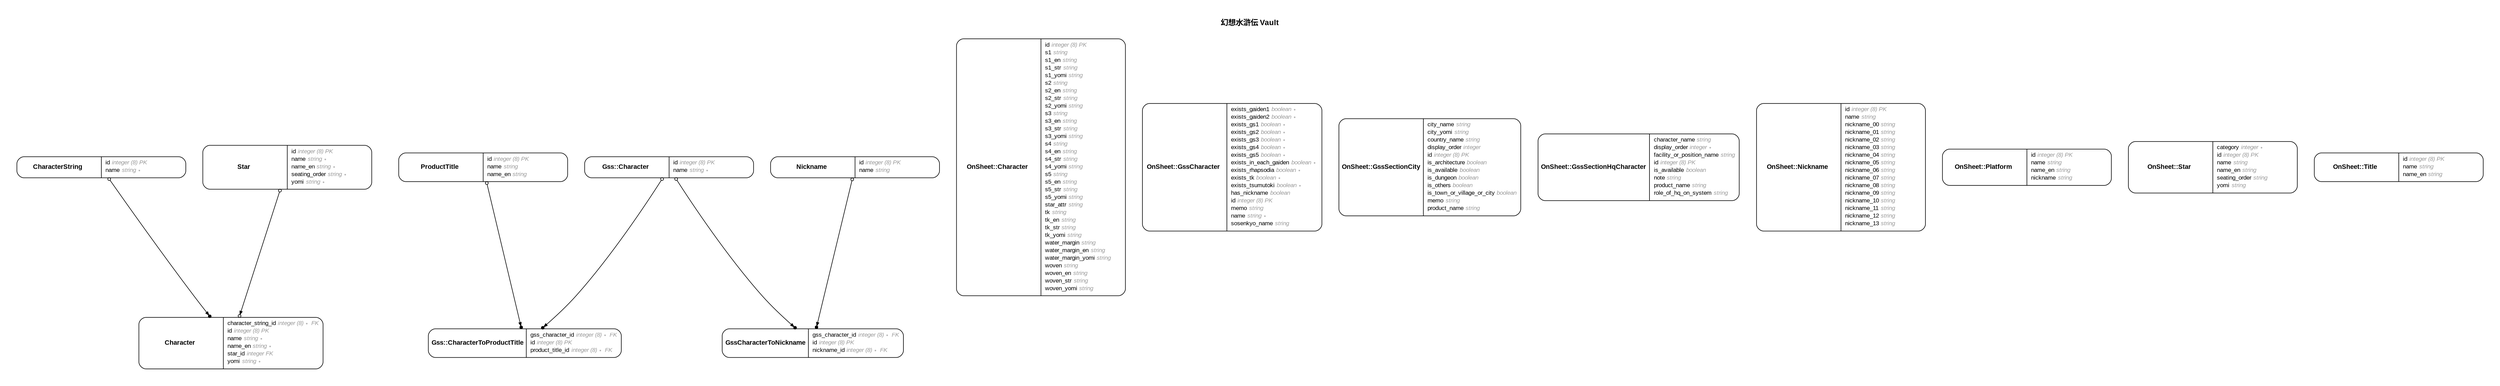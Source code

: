digraph Vault {
rankdir = "LR";
ranksep = "0.5";
nodesep = "0.4";
pad = "0.4,0.4";
margin = "0,0";
concentrate = "true";
labelloc = "t";
fontsize = "13";
fontname = "Arial Bold";
splines = "spline";
node[ shape  =  "Mrecord" , fontsize  =  "10" , fontname  =  "Arial" , margin  =  "0.07,0.05" , penwidth  =  "1.0"];
edge[ fontname  =  "Arial" , fontsize  =  "7" , dir  =  "both" , arrowsize  =  "0.9" , penwidth  =  "1.0" , labelangle  =  "32" , labeldistance  =  "1.8"];
rankdir = "TB";
label = "幻想水滸伝 Vault\n\n";
splines = "spline";
m_Character [label = <<table border="0" align="center" cellspacing="0.5" cellpadding="0" width="134">
  <tr><td align="center" valign="bottom" width="130"><font face="Arial Bold" point-size="11">Character</font></td></tr>
</table>
|
<table border="0" align="left" cellspacing="2" cellpadding="0" width="134">
  <tr><td align="left" width="130" port="character_string_id">character_string_id <font face="Arial Italic" color="grey60">integer (8) ∗ FK</font></td></tr>
  <tr><td align="left" width="130" port="id">id <font face="Arial Italic" color="grey60">integer (8) PK</font></td></tr>
  <tr><td align="left" width="130" port="name">name <font face="Arial Italic" color="grey60">string ∗</font></td></tr>
  <tr><td align="left" width="130" port="name_en">name_en <font face="Arial Italic" color="grey60">string ∗</font></td></tr>
  <tr><td align="left" width="130" port="star_id">star_id <font face="Arial Italic" color="grey60">integer FK</font></td></tr>
  <tr><td align="left" width="130" port="yomi">yomi <font face="Arial Italic" color="grey60">string ∗</font></td></tr>
</table>
>];
m_CharacterString [label = <<table border="0" align="center" cellspacing="0.5" cellpadding="0" width="134">
  <tr><td align="center" valign="bottom" width="130"><font face="Arial Bold" point-size="11">CharacterString</font></td></tr>
</table>
|
<table border="0" align="left" cellspacing="2" cellpadding="0" width="134">
  <tr><td align="left" width="130" port="id">id <font face="Arial Italic" color="grey60">integer (8) PK</font></td></tr>
  <tr><td align="left" width="130" port="name">name <font face="Arial Italic" color="grey60">string ∗</font></td></tr>
</table>
>];
"m_Gss::Character" [label = <<table border="0" align="center" cellspacing="0.5" cellpadding="0" width="134">
  <tr><td align="center" valign="bottom" width="130"><font face="Arial Bold" point-size="11">Gss::Character</font></td></tr>
</table>
|
<table border="0" align="left" cellspacing="2" cellpadding="0" width="134">
  <tr><td align="left" width="130" port="id">id <font face="Arial Italic" color="grey60">integer (8) PK</font></td></tr>
  <tr><td align="left" width="130" port="name">name <font face="Arial Italic" color="grey60">string ∗</font></td></tr>
</table>
>];
"m_Gss::CharacterToProductTitle" [label = <<table border="0" align="center" cellspacing="0.5" cellpadding="0" width="134">
  <tr><td align="center" valign="bottom" width="130"><font face="Arial Bold" point-size="11">Gss::CharacterToProductTitle</font></td></tr>
</table>
|
<table border="0" align="left" cellspacing="2" cellpadding="0" width="134">
  <tr><td align="left" width="130" port="gss_character_id">gss_character_id <font face="Arial Italic" color="grey60">integer (8) ∗ FK</font></td></tr>
  <tr><td align="left" width="130" port="id">id <font face="Arial Italic" color="grey60">integer (8) PK</font></td></tr>
  <tr><td align="left" width="130" port="product_title_id">product_title_id <font face="Arial Italic" color="grey60">integer (8) ∗ FK</font></td></tr>
</table>
>];
m_GssCharacterToNickname [label = <<table border="0" align="center" cellspacing="0.5" cellpadding="0" width="134">
  <tr><td align="center" valign="bottom" width="130"><font face="Arial Bold" point-size="11">GssCharacterToNickname</font></td></tr>
</table>
|
<table border="0" align="left" cellspacing="2" cellpadding="0" width="134">
  <tr><td align="left" width="130" port="gss_character_id">gss_character_id <font face="Arial Italic" color="grey60">integer (8) ∗ FK</font></td></tr>
  <tr><td align="left" width="130" port="id">id <font face="Arial Italic" color="grey60">integer (8) PK</font></td></tr>
  <tr><td align="left" width="130" port="nickname_id">nickname_id <font face="Arial Italic" color="grey60">integer (8) ∗ FK</font></td></tr>
</table>
>];
m_Nickname [label = <<table border="0" align="center" cellspacing="0.5" cellpadding="0" width="134">
  <tr><td align="center" valign="bottom" width="130"><font face="Arial Bold" point-size="11">Nickname</font></td></tr>
</table>
|
<table border="0" align="left" cellspacing="2" cellpadding="0" width="134">
  <tr><td align="left" width="130" port="id">id <font face="Arial Italic" color="grey60">integer (8) PK</font></td></tr>
  <tr><td align="left" width="130" port="name">name <font face="Arial Italic" color="grey60">string</font></td></tr>
</table>
>];
"m_OnSheet::Character" [label = <<table border="0" align="center" cellspacing="0.5" cellpadding="0" width="134">
  <tr><td align="center" valign="bottom" width="130"><font face="Arial Bold" point-size="11">OnSheet::Character</font></td></tr>
</table>
|
<table border="0" align="left" cellspacing="2" cellpadding="0" width="134">
  <tr><td align="left" width="130" port="id">id <font face="Arial Italic" color="grey60">integer (8) PK</font></td></tr>
  <tr><td align="left" width="130" port="s1">s1 <font face="Arial Italic" color="grey60">string</font></td></tr>
  <tr><td align="left" width="130" port="s1_en">s1_en <font face="Arial Italic" color="grey60">string</font></td></tr>
  <tr><td align="left" width="130" port="s1_str">s1_str <font face="Arial Italic" color="grey60">string</font></td></tr>
  <tr><td align="left" width="130" port="s1_yomi">s1_yomi <font face="Arial Italic" color="grey60">string</font></td></tr>
  <tr><td align="left" width="130" port="s2">s2 <font face="Arial Italic" color="grey60">string</font></td></tr>
  <tr><td align="left" width="130" port="s2_en">s2_en <font face="Arial Italic" color="grey60">string</font></td></tr>
  <tr><td align="left" width="130" port="s2_str">s2_str <font face="Arial Italic" color="grey60">string</font></td></tr>
  <tr><td align="left" width="130" port="s2_yomi">s2_yomi <font face="Arial Italic" color="grey60">string</font></td></tr>
  <tr><td align="left" width="130" port="s3">s3 <font face="Arial Italic" color="grey60">string</font></td></tr>
  <tr><td align="left" width="130" port="s3_en">s3_en <font face="Arial Italic" color="grey60">string</font></td></tr>
  <tr><td align="left" width="130" port="s3_str">s3_str <font face="Arial Italic" color="grey60">string</font></td></tr>
  <tr><td align="left" width="130" port="s3_yomi">s3_yomi <font face="Arial Italic" color="grey60">string</font></td></tr>
  <tr><td align="left" width="130" port="s4">s4 <font face="Arial Italic" color="grey60">string</font></td></tr>
  <tr><td align="left" width="130" port="s4_en">s4_en <font face="Arial Italic" color="grey60">string</font></td></tr>
  <tr><td align="left" width="130" port="s4_str">s4_str <font face="Arial Italic" color="grey60">string</font></td></tr>
  <tr><td align="left" width="130" port="s4_yomi">s4_yomi <font face="Arial Italic" color="grey60">string</font></td></tr>
  <tr><td align="left" width="130" port="s5">s5 <font face="Arial Italic" color="grey60">string</font></td></tr>
  <tr><td align="left" width="130" port="s5_en">s5_en <font face="Arial Italic" color="grey60">string</font></td></tr>
  <tr><td align="left" width="130" port="s5_str">s5_str <font face="Arial Italic" color="grey60">string</font></td></tr>
  <tr><td align="left" width="130" port="s5_yomi">s5_yomi <font face="Arial Italic" color="grey60">string</font></td></tr>
  <tr><td align="left" width="130" port="star_attr">star_attr <font face="Arial Italic" color="grey60">string</font></td></tr>
  <tr><td align="left" width="130" port="tk">tk <font face="Arial Italic" color="grey60">string</font></td></tr>
  <tr><td align="left" width="130" port="tk_en">tk_en <font face="Arial Italic" color="grey60">string</font></td></tr>
  <tr><td align="left" width="130" port="tk_str">tk_str <font face="Arial Italic" color="grey60">string</font></td></tr>
  <tr><td align="left" width="130" port="tk_yomi">tk_yomi <font face="Arial Italic" color="grey60">string</font></td></tr>
  <tr><td align="left" width="130" port="water_margin">water_margin <font face="Arial Italic" color="grey60">string</font></td></tr>
  <tr><td align="left" width="130" port="water_margin_en">water_margin_en <font face="Arial Italic" color="grey60">string</font></td></tr>
  <tr><td align="left" width="130" port="water_margin_yomi">water_margin_yomi <font face="Arial Italic" color="grey60">string</font></td></tr>
  <tr><td align="left" width="130" port="woven">woven <font face="Arial Italic" color="grey60">string</font></td></tr>
  <tr><td align="left" width="130" port="woven_en">woven_en <font face="Arial Italic" color="grey60">string</font></td></tr>
  <tr><td align="left" width="130" port="woven_str">woven_str <font face="Arial Italic" color="grey60">string</font></td></tr>
  <tr><td align="left" width="130" port="woven_yomi">woven_yomi <font face="Arial Italic" color="grey60">string</font></td></tr>
</table>
>];
"m_OnSheet::GssCharacter" [label = <<table border="0" align="center" cellspacing="0.5" cellpadding="0" width="134">
  <tr><td align="center" valign="bottom" width="130"><font face="Arial Bold" point-size="11">OnSheet::GssCharacter</font></td></tr>
</table>
|
<table border="0" align="left" cellspacing="2" cellpadding="0" width="134">
  <tr><td align="left" width="130" port="exists_gaiden1">exists_gaiden1 <font face="Arial Italic" color="grey60">boolean ∗</font></td></tr>
  <tr><td align="left" width="130" port="exists_gaiden2">exists_gaiden2 <font face="Arial Italic" color="grey60">boolean ∗</font></td></tr>
  <tr><td align="left" width="130" port="exists_gs1">exists_gs1 <font face="Arial Italic" color="grey60">boolean ∗</font></td></tr>
  <tr><td align="left" width="130" port="exists_gs2">exists_gs2 <font face="Arial Italic" color="grey60">boolean ∗</font></td></tr>
  <tr><td align="left" width="130" port="exists_gs3">exists_gs3 <font face="Arial Italic" color="grey60">boolean ∗</font></td></tr>
  <tr><td align="left" width="130" port="exists_gs4">exists_gs4 <font face="Arial Italic" color="grey60">boolean ∗</font></td></tr>
  <tr><td align="left" width="130" port="exists_gs5">exists_gs5 <font face="Arial Italic" color="grey60">boolean ∗</font></td></tr>
  <tr><td align="left" width="130" port="exists_in_each_gaiden">exists_in_each_gaiden <font face="Arial Italic" color="grey60">boolean ∗</font></td></tr>
  <tr><td align="left" width="130" port="exists_rhapsodia">exists_rhapsodia <font face="Arial Italic" color="grey60">boolean ∗</font></td></tr>
  <tr><td align="left" width="130" port="exists_tk">exists_tk <font face="Arial Italic" color="grey60">boolean ∗</font></td></tr>
  <tr><td align="left" width="130" port="exists_tsumutoki">exists_tsumutoki <font face="Arial Italic" color="grey60">boolean ∗</font></td></tr>
  <tr><td align="left" width="130" port="has_nickname">has_nickname <font face="Arial Italic" color="grey60">boolean</font></td></tr>
  <tr><td align="left" width="130" port="id">id <font face="Arial Italic" color="grey60">integer (8) PK</font></td></tr>
  <tr><td align="left" width="130" port="memo">memo <font face="Arial Italic" color="grey60">string</font></td></tr>
  <tr><td align="left" width="130" port="name">name <font face="Arial Italic" color="grey60">string ∗</font></td></tr>
  <tr><td align="left" width="130" port="sosenkyo_name">sosenkyo_name <font face="Arial Italic" color="grey60">string</font></td></tr>
</table>
>];
"m_OnSheet::GssSectionCity" [label = <<table border="0" align="center" cellspacing="0.5" cellpadding="0" width="134">
  <tr><td align="center" valign="bottom" width="130"><font face="Arial Bold" point-size="11">OnSheet::GssSectionCity</font></td></tr>
</table>
|
<table border="0" align="left" cellspacing="2" cellpadding="0" width="134">
  <tr><td align="left" width="130" port="city_name">city_name <font face="Arial Italic" color="grey60">string</font></td></tr>
  <tr><td align="left" width="130" port="city_yomi">city_yomi <font face="Arial Italic" color="grey60">string</font></td></tr>
  <tr><td align="left" width="130" port="country_name">country_name <font face="Arial Italic" color="grey60">string</font></td></tr>
  <tr><td align="left" width="130" port="display_order">display_order <font face="Arial Italic" color="grey60">integer</font></td></tr>
  <tr><td align="left" width="130" port="id">id <font face="Arial Italic" color="grey60">integer (8) PK</font></td></tr>
  <tr><td align="left" width="130" port="is_architecture">is_architecture <font face="Arial Italic" color="grey60">boolean</font></td></tr>
  <tr><td align="left" width="130" port="is_available">is_available <font face="Arial Italic" color="grey60">boolean</font></td></tr>
  <tr><td align="left" width="130" port="is_dungeon">is_dungeon <font face="Arial Italic" color="grey60">boolean</font></td></tr>
  <tr><td align="left" width="130" port="is_others">is_others <font face="Arial Italic" color="grey60">boolean</font></td></tr>
  <tr><td align="left" width="130" port="is_town_or_village_or_city">is_town_or_village_or_city <font face="Arial Italic" color="grey60">boolean</font></td></tr>
  <tr><td align="left" width="130" port="memo">memo <font face="Arial Italic" color="grey60">string</font></td></tr>
  <tr><td align="left" width="130" port="product_name">product_name <font face="Arial Italic" color="grey60">string</font></td></tr>
</table>
>];
"m_OnSheet::GssSectionHqCharacter" [label = <<table border="0" align="center" cellspacing="0.5" cellpadding="0" width="134">
  <tr><td align="center" valign="bottom" width="130"><font face="Arial Bold" point-size="11">OnSheet::GssSectionHqCharacter</font></td></tr>
</table>
|
<table border="0" align="left" cellspacing="2" cellpadding="0" width="134">
  <tr><td align="left" width="130" port="character_name">character_name <font face="Arial Italic" color="grey60">string</font></td></tr>
  <tr><td align="left" width="130" port="display_order">display_order <font face="Arial Italic" color="grey60">integer ∗</font></td></tr>
  <tr><td align="left" width="130" port="facility_or_position_name">facility_or_position_name <font face="Arial Italic" color="grey60">string</font></td></tr>
  <tr><td align="left" width="130" port="id">id <font face="Arial Italic" color="grey60">integer (8) PK</font></td></tr>
  <tr><td align="left" width="130" port="is_available">is_available <font face="Arial Italic" color="grey60">boolean</font></td></tr>
  <tr><td align="left" width="130" port="note">note <font face="Arial Italic" color="grey60">string</font></td></tr>
  <tr><td align="left" width="130" port="product_name">product_name <font face="Arial Italic" color="grey60">string</font></td></tr>
  <tr><td align="left" width="130" port="role_of_hq_on_system">role_of_hq_on_system <font face="Arial Italic" color="grey60">string</font></td></tr>
</table>
>];
"m_OnSheet::Nickname" [label = <<table border="0" align="center" cellspacing="0.5" cellpadding="0" width="134">
  <tr><td align="center" valign="bottom" width="130"><font face="Arial Bold" point-size="11">OnSheet::Nickname</font></td></tr>
</table>
|
<table border="0" align="left" cellspacing="2" cellpadding="0" width="134">
  <tr><td align="left" width="130" port="id">id <font face="Arial Italic" color="grey60">integer (8) PK</font></td></tr>
  <tr><td align="left" width="130" port="name">name <font face="Arial Italic" color="grey60">string</font></td></tr>
  <tr><td align="left" width="130" port="nickname_00">nickname_00 <font face="Arial Italic" color="grey60">string</font></td></tr>
  <tr><td align="left" width="130" port="nickname_01">nickname_01 <font face="Arial Italic" color="grey60">string</font></td></tr>
  <tr><td align="left" width="130" port="nickname_02">nickname_02 <font face="Arial Italic" color="grey60">string</font></td></tr>
  <tr><td align="left" width="130" port="nickname_03">nickname_03 <font face="Arial Italic" color="grey60">string</font></td></tr>
  <tr><td align="left" width="130" port="nickname_04">nickname_04 <font face="Arial Italic" color="grey60">string</font></td></tr>
  <tr><td align="left" width="130" port="nickname_05">nickname_05 <font face="Arial Italic" color="grey60">string</font></td></tr>
  <tr><td align="left" width="130" port="nickname_06">nickname_06 <font face="Arial Italic" color="grey60">string</font></td></tr>
  <tr><td align="left" width="130" port="nickname_07">nickname_07 <font face="Arial Italic" color="grey60">string</font></td></tr>
  <tr><td align="left" width="130" port="nickname_08">nickname_08 <font face="Arial Italic" color="grey60">string</font></td></tr>
  <tr><td align="left" width="130" port="nickname_09">nickname_09 <font face="Arial Italic" color="grey60">string</font></td></tr>
  <tr><td align="left" width="130" port="nickname_10">nickname_10 <font face="Arial Italic" color="grey60">string</font></td></tr>
  <tr><td align="left" width="130" port="nickname_11">nickname_11 <font face="Arial Italic" color="grey60">string</font></td></tr>
  <tr><td align="left" width="130" port="nickname_12">nickname_12 <font face="Arial Italic" color="grey60">string</font></td></tr>
  <tr><td align="left" width="130" port="nickname_13">nickname_13 <font face="Arial Italic" color="grey60">string</font></td></tr>
</table>
>];
"m_OnSheet::Platform" [label = <<table border="0" align="center" cellspacing="0.5" cellpadding="0" width="134">
  <tr><td align="center" valign="bottom" width="130"><font face="Arial Bold" point-size="11">OnSheet::Platform</font></td></tr>
</table>
|
<table border="0" align="left" cellspacing="2" cellpadding="0" width="134">
  <tr><td align="left" width="130" port="id">id <font face="Arial Italic" color="grey60">integer (8) PK</font></td></tr>
  <tr><td align="left" width="130" port="name">name <font face="Arial Italic" color="grey60">string</font></td></tr>
  <tr><td align="left" width="130" port="name_en">name_en <font face="Arial Italic" color="grey60">string</font></td></tr>
  <tr><td align="left" width="130" port="nickname">nickname <font face="Arial Italic" color="grey60">string</font></td></tr>
</table>
>];
"m_OnSheet::Star" [label = <<table border="0" align="center" cellspacing="0.5" cellpadding="0" width="134">
  <tr><td align="center" valign="bottom" width="130"><font face="Arial Bold" point-size="11">OnSheet::Star</font></td></tr>
</table>
|
<table border="0" align="left" cellspacing="2" cellpadding="0" width="134">
  <tr><td align="left" width="130" port="category">category <font face="Arial Italic" color="grey60">integer ∗</font></td></tr>
  <tr><td align="left" width="130" port="id">id <font face="Arial Italic" color="grey60">integer (8) PK</font></td></tr>
  <tr><td align="left" width="130" port="name">name <font face="Arial Italic" color="grey60">string</font></td></tr>
  <tr><td align="left" width="130" port="name_en">name_en <font face="Arial Italic" color="grey60">string</font></td></tr>
  <tr><td align="left" width="130" port="seating_order">seating_order <font face="Arial Italic" color="grey60">string</font></td></tr>
  <tr><td align="left" width="130" port="yomi">yomi <font face="Arial Italic" color="grey60">string</font></td></tr>
</table>
>];
"m_OnSheet::Title" [label = <<table border="0" align="center" cellspacing="0.5" cellpadding="0" width="134">
  <tr><td align="center" valign="bottom" width="130"><font face="Arial Bold" point-size="11">OnSheet::Title</font></td></tr>
</table>
|
<table border="0" align="left" cellspacing="2" cellpadding="0" width="134">
  <tr><td align="left" width="130" port="id">id <font face="Arial Italic" color="grey60">integer (8) PK</font></td></tr>
  <tr><td align="left" width="130" port="name">name <font face="Arial Italic" color="grey60">string</font></td></tr>
  <tr><td align="left" width="130" port="name_en">name_en <font face="Arial Italic" color="grey60">string</font></td></tr>
</table>
>];
m_ProductTitle [label = <<table border="0" align="center" cellspacing="0.5" cellpadding="0" width="134">
  <tr><td align="center" valign="bottom" width="130"><font face="Arial Bold" point-size="11">ProductTitle</font></td></tr>
</table>
|
<table border="0" align="left" cellspacing="2" cellpadding="0" width="134">
  <tr><td align="left" width="130" port="id">id <font face="Arial Italic" color="grey60">integer (8) PK</font></td></tr>
  <tr><td align="left" width="130" port="name">name <font face="Arial Italic" color="grey60">string</font></td></tr>
  <tr><td align="left" width="130" port="name_en">name_en <font face="Arial Italic" color="grey60">string</font></td></tr>
</table>
>];
m_Star [label = <<table border="0" align="center" cellspacing="0.5" cellpadding="0" width="134">
  <tr><td align="center" valign="bottom" width="130"><font face="Arial Bold" point-size="11">Star</font></td></tr>
</table>
|
<table border="0" align="left" cellspacing="2" cellpadding="0" width="134">
  <tr><td align="left" width="130" port="id">id <font face="Arial Italic" color="grey60">integer (8) PK</font></td></tr>
  <tr><td align="left" width="130" port="name">name <font face="Arial Italic" color="grey60">string ∗</font></td></tr>
  <tr><td align="left" width="130" port="name_en">name_en <font face="Arial Italic" color="grey60">string ∗</font></td></tr>
  <tr><td align="left" width="130" port="seating_order">seating_order <font face="Arial Italic" color="grey60">string ∗</font></td></tr>
  <tr><td align="left" width="130" port="yomi">yomi <font face="Arial Italic" color="grey60">string ∗</font></td></tr>
</table>
>];
  "m_Gss::Character" -> "m_Gss::CharacterToProductTitle" [arrowsize = "0.6", arrowhead = "dotnormal", arrowtail = "odot", weight = "2"];
  m_ProductTitle -> "m_Gss::CharacterToProductTitle" [arrowsize = "0.6", arrowhead = "dotnormal", arrowtail = "odot", weight = "2"];
  "m_Gss::Character" -> m_ProductTitle [style = "dotted", arrowsize = "0.6", arrowhead = "odotnormal", arrowtail = "odot", weight = "2", constraint = "false"];
  "m_Gss::Character" -> m_GssCharacterToNickname [arrowsize = "0.6", arrowhead = "dotnormal", arrowtail = "odot", weight = "2"];
  "m_Gss::Character" -> m_Nickname [style = "dotted", arrowsize = "0.6", arrowhead = "odotnormal", arrowtail = "odot", weight = "2", constraint = "false"];
  m_Star -> m_Character [arrowsize = "0.6", arrowhead = "odotnormal", arrowtail = "odot", weight = "2"];
  m_Nickname -> m_GssCharacterToNickname [arrowsize = "0.6", arrowhead = "dotnormal", arrowtail = "odot", weight = "2"];
  m_CharacterString -> m_Character [arrowsize = "0.6", arrowhead = "dotnormal", arrowtail = "odot", weight = "2"];
}

